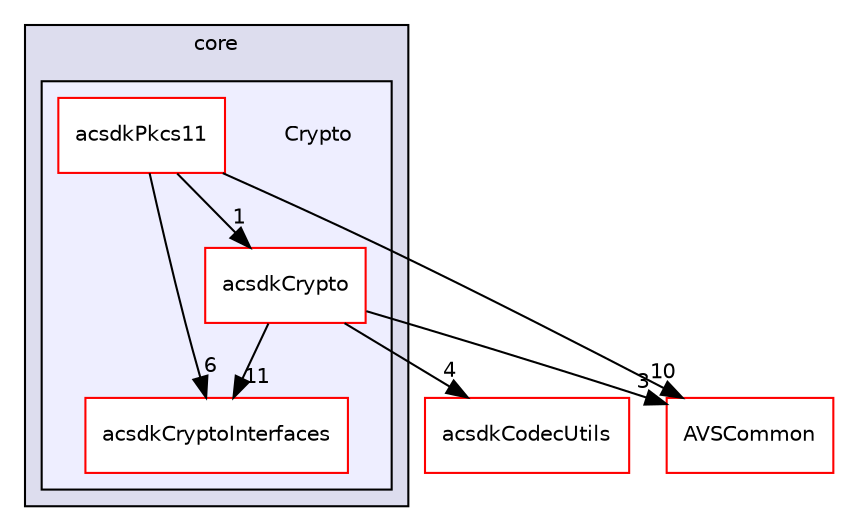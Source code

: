 digraph "/workplace/avs-device-sdk/core/Crypto" {
  compound=true
  node [ fontsize="10", fontname="Helvetica"];
  edge [ labelfontsize="10", labelfontname="Helvetica"];
  subgraph clusterdir_4270bfced15e0e73154b13468c7c9ad9 {
    graph [ bgcolor="#ddddee", pencolor="black", label="core" fontname="Helvetica", fontsize="10", URL="dir_4270bfced15e0e73154b13468c7c9ad9.html"]
  subgraph clusterdir_b73263857559cb03637ee9bf8846a03f {
    graph [ bgcolor="#eeeeff", pencolor="black", label="" URL="dir_b73263857559cb03637ee9bf8846a03f.html"];
    dir_b73263857559cb03637ee9bf8846a03f [shape=plaintext label="Crypto"];
    dir_6418a0282efa709f01c16160744ac46c [shape=box label="acsdkCrypto" color="red" fillcolor="white" style="filled" URL="dir_6418a0282efa709f01c16160744ac46c.html"];
    dir_8d535980e8bcd8dca7a4900da179e35a [shape=box label="acsdkCryptoInterfaces" color="red" fillcolor="white" style="filled" URL="dir_8d535980e8bcd8dca7a4900da179e35a.html"];
    dir_bd8b60e8e404fe8dca071a29b0b81e0d [shape=box label="acsdkPkcs11" color="red" fillcolor="white" style="filled" URL="dir_bd8b60e8e404fe8dca071a29b0b81e0d.html"];
  }
  }
  dir_13e65effb2bde530b17b3d5eefcd0266 [shape=box label="AVSCommon" fillcolor="white" style="filled" color="red" URL="dir_13e65effb2bde530b17b3d5eefcd0266.html"];
  dir_4910684639fe6513fc4f3756d7fc0f02 [shape=box label="acsdkCodecUtils" fillcolor="white" style="filled" color="red" URL="dir_4910684639fe6513fc4f3756d7fc0f02.html"];
  dir_bd8b60e8e404fe8dca071a29b0b81e0d->dir_6418a0282efa709f01c16160744ac46c [headlabel="1", labeldistance=1.5 headhref="dir_000587_000583.html"];
  dir_bd8b60e8e404fe8dca071a29b0b81e0d->dir_13e65effb2bde530b17b3d5eefcd0266 [headlabel="10", labeldistance=1.5 headhref="dir_000587_000017.html"];
  dir_bd8b60e8e404fe8dca071a29b0b81e0d->dir_8d535980e8bcd8dca7a4900da179e35a [headlabel="6", labeldistance=1.5 headhref="dir_000587_000613.html"];
  dir_6418a0282efa709f01c16160744ac46c->dir_13e65effb2bde530b17b3d5eefcd0266 [headlabel="3", labeldistance=1.5 headhref="dir_000583_000017.html"];
  dir_6418a0282efa709f01c16160744ac46c->dir_8d535980e8bcd8dca7a4900da179e35a [headlabel="11", labeldistance=1.5 headhref="dir_000583_000613.html"];
  dir_6418a0282efa709f01c16160744ac46c->dir_4910684639fe6513fc4f3756d7fc0f02 [headlabel="4", labeldistance=1.5 headhref="dir_000583_000532.html"];
}
